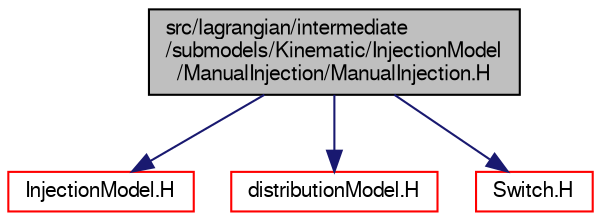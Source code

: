 digraph "src/lagrangian/intermediate/submodels/Kinematic/InjectionModel/ManualInjection/ManualInjection.H"
{
  bgcolor="transparent";
  edge [fontname="FreeSans",fontsize="10",labelfontname="FreeSans",labelfontsize="10"];
  node [fontname="FreeSans",fontsize="10",shape=record];
  Node0 [label="src/lagrangian/intermediate\l/submodels/Kinematic/InjectionModel\l/ManualInjection/ManualInjection.H",height=0.2,width=0.4,color="black", fillcolor="grey75", style="filled", fontcolor="black"];
  Node0 -> Node1 [color="midnightblue",fontsize="10",style="solid",fontname="FreeSans"];
  Node1 [label="InjectionModel.H",height=0.2,width=0.4,color="red",URL="$a05738.html"];
  Node0 -> Node159 [color="midnightblue",fontsize="10",style="solid",fontname="FreeSans"];
  Node159 [label="distributionModel.H",height=0.2,width=0.4,color="red",URL="$a04967.html"];
  Node0 -> Node147 [color="midnightblue",fontsize="10",style="solid",fontname="FreeSans"];
  Node147 [label="Switch.H",height=0.2,width=0.4,color="red",URL="$a12158.html"];
}
